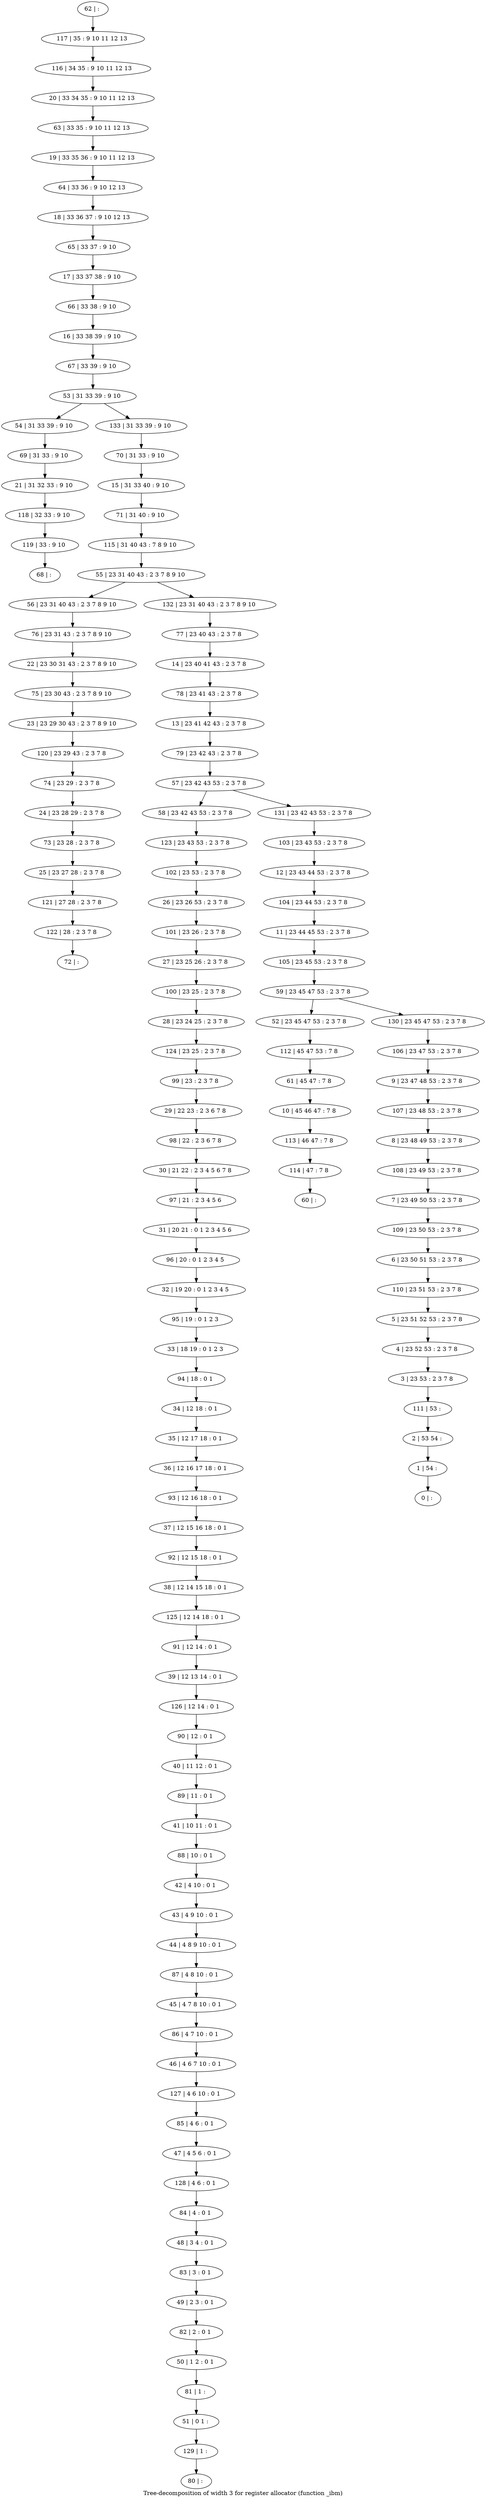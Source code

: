 digraph G {
graph [label="Tree-decomposition of width 3 for register allocator (function _ibm)"]
0[label="0 | : "];
1[label="1 | 54 : "];
2[label="2 | 53 54 : "];
3[label="3 | 23 53 : 2 3 7 8 "];
4[label="4 | 23 52 53 : 2 3 7 8 "];
5[label="5 | 23 51 52 53 : 2 3 7 8 "];
6[label="6 | 23 50 51 53 : 2 3 7 8 "];
7[label="7 | 23 49 50 53 : 2 3 7 8 "];
8[label="8 | 23 48 49 53 : 2 3 7 8 "];
9[label="9 | 23 47 48 53 : 2 3 7 8 "];
10[label="10 | 45 46 47 : 7 8 "];
11[label="11 | 23 44 45 53 : 2 3 7 8 "];
12[label="12 | 23 43 44 53 : 2 3 7 8 "];
13[label="13 | 23 41 42 43 : 2 3 7 8 "];
14[label="14 | 23 40 41 43 : 2 3 7 8 "];
15[label="15 | 31 33 40 : 9 10 "];
16[label="16 | 33 38 39 : 9 10 "];
17[label="17 | 33 37 38 : 9 10 "];
18[label="18 | 33 36 37 : 9 10 12 13 "];
19[label="19 | 33 35 36 : 9 10 11 12 13 "];
20[label="20 | 33 34 35 : 9 10 11 12 13 "];
21[label="21 | 31 32 33 : 9 10 "];
22[label="22 | 23 30 31 43 : 2 3 7 8 9 10 "];
23[label="23 | 23 29 30 43 : 2 3 7 8 9 10 "];
24[label="24 | 23 28 29 : 2 3 7 8 "];
25[label="25 | 23 27 28 : 2 3 7 8 "];
26[label="26 | 23 26 53 : 2 3 7 8 "];
27[label="27 | 23 25 26 : 2 3 7 8 "];
28[label="28 | 23 24 25 : 2 3 7 8 "];
29[label="29 | 22 23 : 2 3 6 7 8 "];
30[label="30 | 21 22 : 2 3 4 5 6 7 8 "];
31[label="31 | 20 21 : 0 1 2 3 4 5 6 "];
32[label="32 | 19 20 : 0 1 2 3 4 5 "];
33[label="33 | 18 19 : 0 1 2 3 "];
34[label="34 | 12 18 : 0 1 "];
35[label="35 | 12 17 18 : 0 1 "];
36[label="36 | 12 16 17 18 : 0 1 "];
37[label="37 | 12 15 16 18 : 0 1 "];
38[label="38 | 12 14 15 18 : 0 1 "];
39[label="39 | 12 13 14 : 0 1 "];
40[label="40 | 11 12 : 0 1 "];
41[label="41 | 10 11 : 0 1 "];
42[label="42 | 4 10 : 0 1 "];
43[label="43 | 4 9 10 : 0 1 "];
44[label="44 | 4 8 9 10 : 0 1 "];
45[label="45 | 4 7 8 10 : 0 1 "];
46[label="46 | 4 6 7 10 : 0 1 "];
47[label="47 | 4 5 6 : 0 1 "];
48[label="48 | 3 4 : 0 1 "];
49[label="49 | 2 3 : 0 1 "];
50[label="50 | 1 2 : 0 1 "];
51[label="51 | 0 1 : "];
52[label="52 | 23 45 47 53 : 2 3 7 8 "];
53[label="53 | 31 33 39 : 9 10 "];
54[label="54 | 31 33 39 : 9 10 "];
55[label="55 | 23 31 40 43 : 2 3 7 8 9 10 "];
56[label="56 | 23 31 40 43 : 2 3 7 8 9 10 "];
57[label="57 | 23 42 43 53 : 2 3 7 8 "];
58[label="58 | 23 42 43 53 : 2 3 7 8 "];
59[label="59 | 23 45 47 53 : 2 3 7 8 "];
60[label="60 | : "];
61[label="61 | 45 47 : 7 8 "];
62[label="62 | : "];
63[label="63 | 33 35 : 9 10 11 12 13 "];
64[label="64 | 33 36 : 9 10 12 13 "];
65[label="65 | 33 37 : 9 10 "];
66[label="66 | 33 38 : 9 10 "];
67[label="67 | 33 39 : 9 10 "];
68[label="68 | : "];
69[label="69 | 31 33 : 9 10 "];
70[label="70 | 31 33 : 9 10 "];
71[label="71 | 31 40 : 9 10 "];
72[label="72 | : "];
73[label="73 | 23 28 : 2 3 7 8 "];
74[label="74 | 23 29 : 2 3 7 8 "];
75[label="75 | 23 30 43 : 2 3 7 8 9 10 "];
76[label="76 | 23 31 43 : 2 3 7 8 9 10 "];
77[label="77 | 23 40 43 : 2 3 7 8 "];
78[label="78 | 23 41 43 : 2 3 7 8 "];
79[label="79 | 23 42 43 : 2 3 7 8 "];
80[label="80 | : "];
81[label="81 | 1 : "];
82[label="82 | 2 : 0 1 "];
83[label="83 | 3 : 0 1 "];
84[label="84 | 4 : 0 1 "];
85[label="85 | 4 6 : 0 1 "];
86[label="86 | 4 7 10 : 0 1 "];
87[label="87 | 4 8 10 : 0 1 "];
88[label="88 | 10 : 0 1 "];
89[label="89 | 11 : 0 1 "];
90[label="90 | 12 : 0 1 "];
91[label="91 | 12 14 : 0 1 "];
92[label="92 | 12 15 18 : 0 1 "];
93[label="93 | 12 16 18 : 0 1 "];
94[label="94 | 18 : 0 1 "];
95[label="95 | 19 : 0 1 2 3 "];
96[label="96 | 20 : 0 1 2 3 4 5 "];
97[label="97 | 21 : 2 3 4 5 6 "];
98[label="98 | 22 : 2 3 6 7 8 "];
99[label="99 | 23 : 2 3 7 8 "];
100[label="100 | 23 25 : 2 3 7 8 "];
101[label="101 | 23 26 : 2 3 7 8 "];
102[label="102 | 23 53 : 2 3 7 8 "];
103[label="103 | 23 43 53 : 2 3 7 8 "];
104[label="104 | 23 44 53 : 2 3 7 8 "];
105[label="105 | 23 45 53 : 2 3 7 8 "];
106[label="106 | 23 47 53 : 2 3 7 8 "];
107[label="107 | 23 48 53 : 2 3 7 8 "];
108[label="108 | 23 49 53 : 2 3 7 8 "];
109[label="109 | 23 50 53 : 2 3 7 8 "];
110[label="110 | 23 51 53 : 2 3 7 8 "];
111[label="111 | 53 : "];
112[label="112 | 45 47 53 : 7 8 "];
113[label="113 | 46 47 : 7 8 "];
114[label="114 | 47 : 7 8 "];
115[label="115 | 31 40 43 : 7 8 9 10 "];
116[label="116 | 34 35 : 9 10 11 12 13 "];
117[label="117 | 35 : 9 10 11 12 13 "];
118[label="118 | 32 33 : 9 10 "];
119[label="119 | 33 : 9 10 "];
120[label="120 | 23 29 43 : 2 3 7 8 "];
121[label="121 | 27 28 : 2 3 7 8 "];
122[label="122 | 28 : 2 3 7 8 "];
123[label="123 | 23 43 53 : 2 3 7 8 "];
124[label="124 | 23 25 : 2 3 7 8 "];
125[label="125 | 12 14 18 : 0 1 "];
126[label="126 | 12 14 : 0 1 "];
127[label="127 | 4 6 10 : 0 1 "];
128[label="128 | 4 6 : 0 1 "];
129[label="129 | 1 : "];
130[label="130 | 23 45 47 53 : 2 3 7 8 "];
131[label="131 | 23 42 43 53 : 2 3 7 8 "];
132[label="132 | 23 31 40 43 : 2 3 7 8 9 10 "];
133[label="133 | 31 33 39 : 9 10 "];
34->35 ;
35->36 ;
42->43 ;
43->44 ;
61->10 ;
69->21 ;
54->69 ;
73->25 ;
24->73 ;
74->24 ;
75->23 ;
22->75 ;
76->22 ;
56->76 ;
81->51 ;
50->81 ;
82->50 ;
49->82 ;
83->49 ;
48->83 ;
84->48 ;
85->47 ;
86->46 ;
45->86 ;
87->45 ;
44->87 ;
88->42 ;
41->88 ;
89->41 ;
40->89 ;
90->40 ;
91->39 ;
92->38 ;
37->92 ;
93->37 ;
36->93 ;
94->34 ;
33->94 ;
95->33 ;
32->95 ;
96->32 ;
31->96 ;
97->31 ;
30->97 ;
98->30 ;
29->98 ;
99->29 ;
100->28 ;
27->100 ;
101->27 ;
26->101 ;
102->26 ;
112->61 ;
52->112 ;
10->113 ;
114->60 ;
113->114 ;
21->118 ;
119->68 ;
118->119 ;
120->74 ;
23->120 ;
25->121 ;
122->72 ;
121->122 ;
123->102 ;
58->123 ;
124->99 ;
28->124 ;
125->91 ;
38->125 ;
126->90 ;
39->126 ;
127->85 ;
46->127 ;
128->84 ;
47->128 ;
129->80 ;
51->129 ;
62->117 ;
117->116 ;
116->20 ;
20->63 ;
63->19 ;
19->64 ;
64->18 ;
18->65 ;
65->17 ;
17->66 ;
66->16 ;
16->67 ;
67->53 ;
70->15 ;
15->71 ;
71->115 ;
115->55 ;
77->14 ;
14->78 ;
78->13 ;
13->79 ;
79->57 ;
103->12 ;
12->104 ;
104->11 ;
11->105 ;
105->59 ;
106->9 ;
9->107 ;
107->8 ;
8->108 ;
108->7 ;
7->109 ;
109->6 ;
6->110 ;
110->5 ;
5->4 ;
4->3 ;
3->111 ;
111->2 ;
2->1 ;
1->0 ;
130->106 ;
131->103 ;
132->77 ;
133->70 ;
59->52 ;
59->130 ;
57->58 ;
57->131 ;
55->56 ;
55->132 ;
53->54 ;
53->133 ;
}
